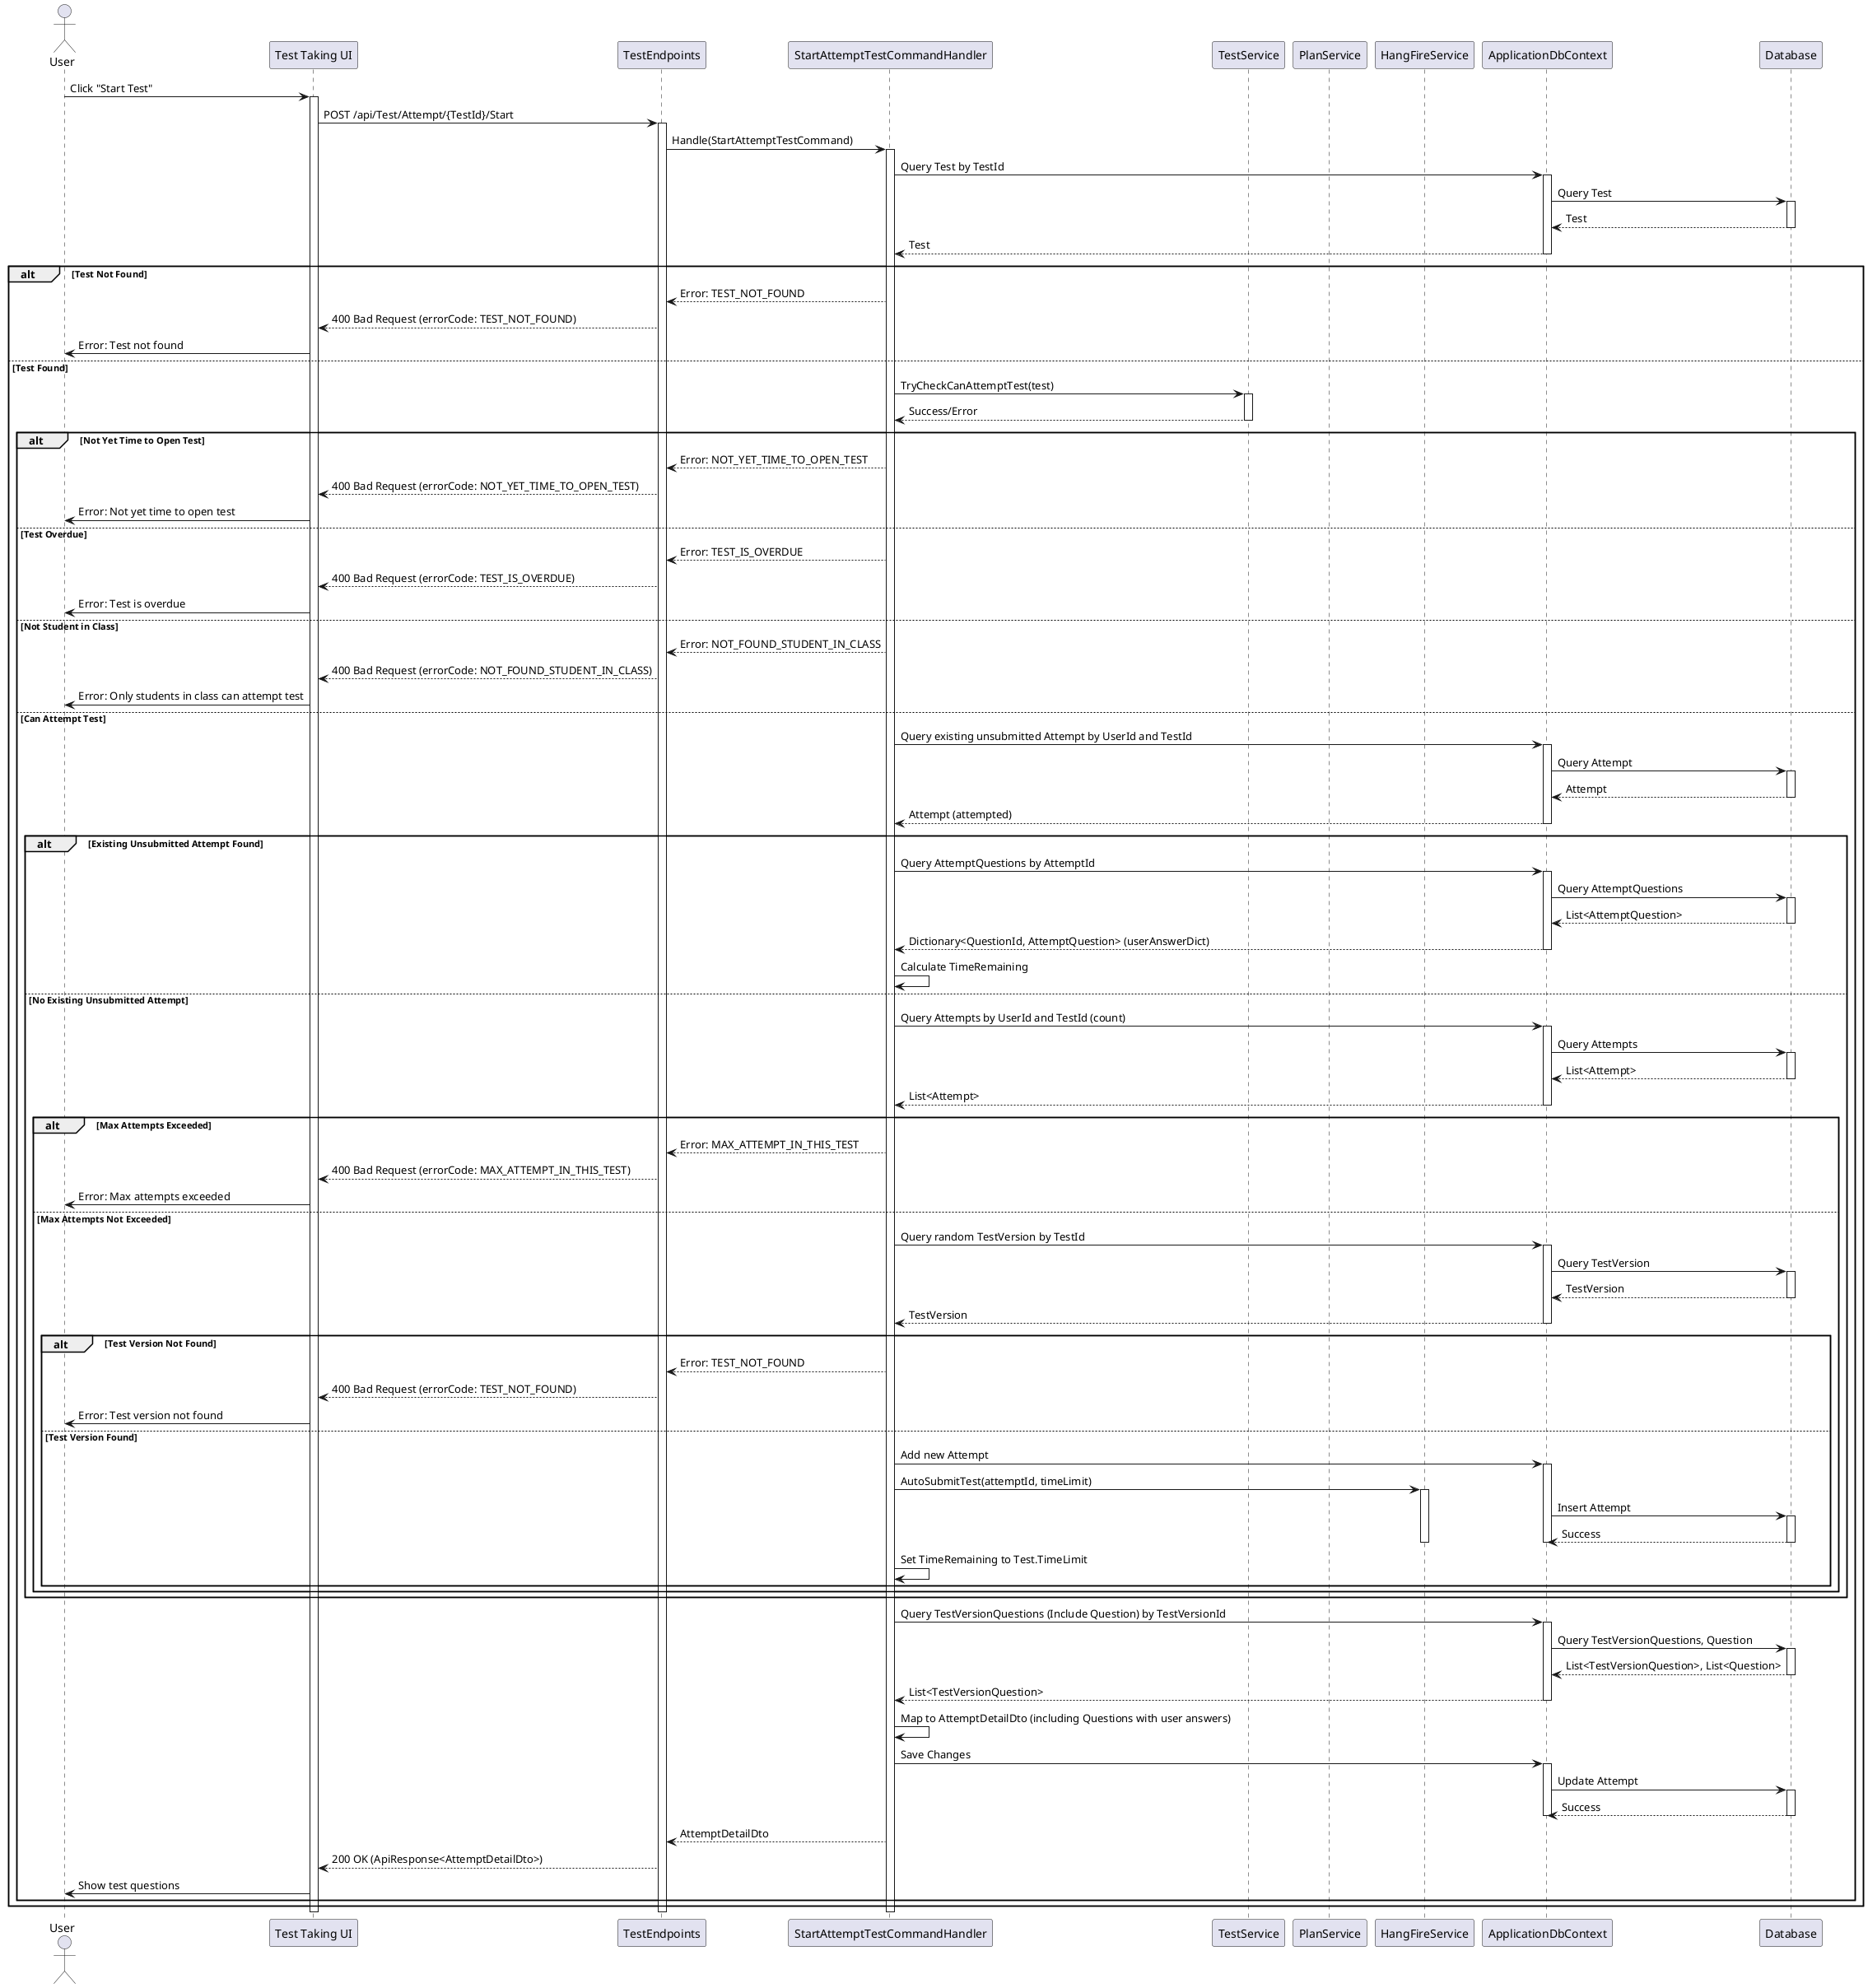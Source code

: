 @startuml
actor User
participant "Test Taking UI" as UI
participant TestEndpoints
participant StartAttemptTestCommandHandler as Handler
participant TestService
participant PlanService
participant HangFireService
participant ApplicationDbContext
participant Database

User -> UI : Click "Start Test"
activate UI
UI -> TestEndpoints : POST /api/Test/Attempt/{TestId}/Start
activate TestEndpoints
TestEndpoints -> Handler : Handle(StartAttemptTestCommand)
activate Handler
Handler -> ApplicationDbContext : Query Test by TestId
activate ApplicationDbContext
ApplicationDbContext -> Database : Query Test
activate Database
Database --> ApplicationDbContext : Test
deactivate Database
ApplicationDbContext --> Handler : Test
deactivate ApplicationDbContext
alt Test Not Found
    Handler --> TestEndpoints : Error: TEST_NOT_FOUND
    TestEndpoints --> UI : 400 Bad Request (errorCode: TEST_NOT_FOUND)
    UI -> User : Error: Test not found
else Test Found
    Handler -> TestService : TryCheckCanAttemptTest(test)
    activate TestService
    TestService --> Handler : Success/Error
    deactivate TestService
    alt Not Yet Time to Open Test
        Handler --> TestEndpoints : Error: NOT_YET_TIME_TO_OPEN_TEST
        TestEndpoints --> UI : 400 Bad Request (errorCode: NOT_YET_TIME_TO_OPEN_TEST)
        UI -> User : Error: Not yet time to open test
    else Test Overdue
        Handler --> TestEndpoints : Error: TEST_IS_OVERDUE
        TestEndpoints --> UI : 400 Bad Request (errorCode: TEST_IS_OVERDUE)
        UI -> User : Error: Test is overdue
    else Not Student in Class
        Handler --> TestEndpoints : Error: NOT_FOUND_STUDENT_IN_CLASS
        TestEndpoints --> UI : 400 Bad Request (errorCode: NOT_FOUND_STUDENT_IN_CLASS)
        UI -> User : Error: Only students in class can attempt test
    else Can Attempt Test
        Handler -> ApplicationDbContext : Query existing unsubmitted Attempt by UserId and TestId
        activate ApplicationDbContext
        ApplicationDbContext -> Database : Query Attempt
        activate Database
        Database --> ApplicationDbContext : Attempt
        deactivate Database
        ApplicationDbContext --> Handler : Attempt (attempted)
        deactivate ApplicationDbContext
        alt Existing Unsubmitted Attempt Found
            Handler -> ApplicationDbContext : Query AttemptQuestions by AttemptId
            activate ApplicationDbContext
            ApplicationDbContext -> Database : Query AttemptQuestions
            activate Database
            Database --> ApplicationDbContext : List<AttemptQuestion>
            deactivate Database
            ApplicationDbContext --> Handler : Dictionary<QuestionId, AttemptQuestion> (userAnswerDict)
            deactivate ApplicationDbContext
            Handler -> Handler : Calculate TimeRemaining
        else No Existing Unsubmitted Attempt
            Handler -> ApplicationDbContext : Query Attempts by UserId and TestId (count)
            activate ApplicationDbContext
            ApplicationDbContext -> Database : Query Attempts
            activate Database
            Database --> ApplicationDbContext : List<Attempt>
            deactivate Database
            ApplicationDbContext --> Handler : List<Attempt>
            deactivate ApplicationDbContext
            alt Max Attempts Exceeded
                Handler --> TestEndpoints : Error: MAX_ATTEMPT_IN_THIS_TEST
                TestEndpoints --> UI : 400 Bad Request (errorCode: MAX_ATTEMPT_IN_THIS_TEST)
                UI -> User : Error: Max attempts exceeded
            else Max Attempts Not Exceeded
                Handler -> ApplicationDbContext : Query random TestVersion by TestId
                activate ApplicationDbContext
                ApplicationDbContext -> Database : Query TestVersion
                activate Database
                Database --> ApplicationDbContext : TestVersion
                deactivate Database
                ApplicationDbContext --> Handler : TestVersion
                deactivate ApplicationDbContext
                alt Test Version Not Found
                    Handler --> TestEndpoints : Error: TEST_NOT_FOUND
                    TestEndpoints --> UI : 400 Bad Request (errorCode: TEST_NOT_FOUND)
                    UI -> User : Error: Test version not found
                else Test Version Found
                    Handler -> ApplicationDbContext : Add new Attempt
                    activate ApplicationDbContext
                    Handler -> HangFireService : AutoSubmitTest(attemptId, timeLimit)
                    activate HangFireService
                    ApplicationDbContext -> Database : Insert Attempt
                    activate Database
                    Database --> ApplicationDbContext : Success
                    deactivate Database
                    deactivate ApplicationDbContext
                    deactivate HangFireService
                    Handler -> Handler : Set TimeRemaining to Test.TimeLimit
                end
            end
        end
        Handler -> ApplicationDbContext : Query TestVersionQuestions (Include Question) by TestVersionId
        activate ApplicationDbContext
        ApplicationDbContext -> Database : Query TestVersionQuestions, Question
        activate Database
        Database --> ApplicationDbContext : List<TestVersionQuestion>, List<Question>
        deactivate Database
        ApplicationDbContext --> Handler : List<TestVersionQuestion>
        deactivate ApplicationDbContext
        Handler -> Handler : Map to AttemptDetailDto (including Questions with user answers)
        Handler -> ApplicationDbContext : Save Changes
        activate ApplicationDbContext
        ApplicationDbContext -> Database : Update Attempt
        activate Database
        Database --> ApplicationDbContext : Success
        deactivate Database
        deactivate ApplicationDbContext
        Handler --> TestEndpoints : AttemptDetailDto
        TestEndpoints --> UI : 200 OK (ApiResponse<AttemptDetailDto>)
        UI -> User : Show test questions
    end
end
deactivate Handler
deactivate TestEndpoints
deactivate UI
@enduml